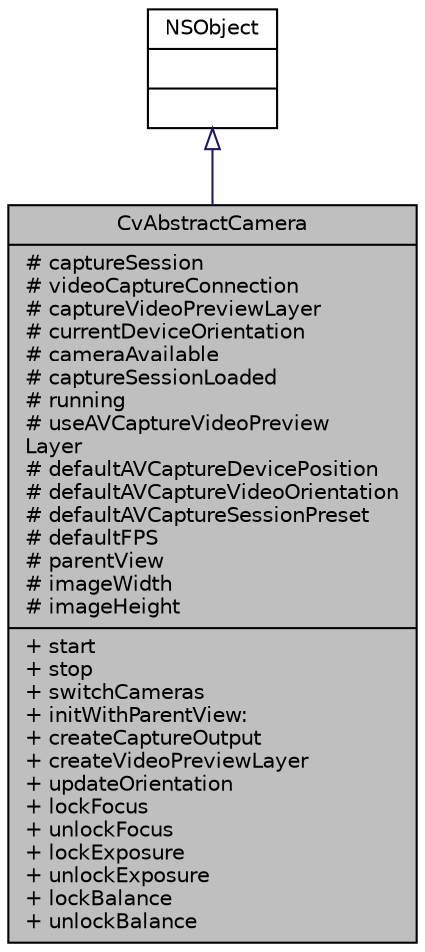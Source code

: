 digraph "CvAbstractCamera"
{
 // LATEX_PDF_SIZE
  edge [fontname="Helvetica",fontsize="10",labelfontname="Helvetica",labelfontsize="10"];
  node [fontname="Helvetica",fontsize="10",shape=record];
  Node1 [label="{CvAbstractCamera\n|# captureSession\l# videoCaptureConnection\l# captureVideoPreviewLayer\l# currentDeviceOrientation\l# cameraAvailable\l# captureSessionLoaded\l# running\l# useAVCaptureVideoPreview\lLayer\l# defaultAVCaptureDevicePosition\l# defaultAVCaptureVideoOrientation\l# defaultAVCaptureSessionPreset\l# defaultFPS\l# parentView\l# imageWidth\l# imageHeight\l|+ start\l+ stop\l+ switchCameras\l+ initWithParentView:\l+ createCaptureOutput\l+ createVideoPreviewLayer\l+ updateOrientation\l+ lockFocus\l+ unlockFocus\l+ lockExposure\l+ unlockExposure\l+ lockBalance\l+ unlockBalance\l}",height=0.2,width=0.4,color="black", fillcolor="grey75", style="filled", fontcolor="black",tooltip=" "];
  Node2 -> Node1 [dir="back",color="midnightblue",fontsize="10",style="solid",arrowtail="onormal",fontname="Helvetica"];
  Node2 [label="{NSObject\n||}",height=0.2,width=0.4,color="black", fillcolor="white", style="filled",tooltip=" "];
}
